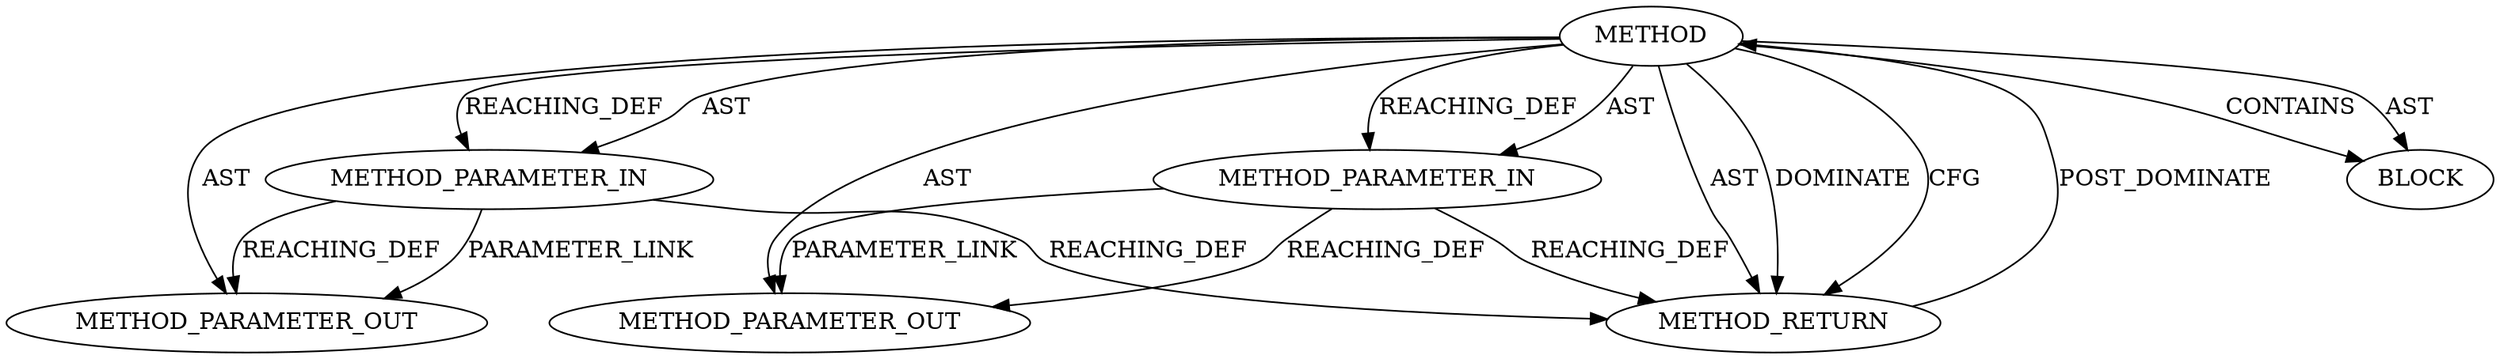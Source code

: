digraph {
  22000 [label=METHOD_PARAMETER_OUT ORDER=2 CODE="p2" IS_VARIADIC=false TYPE_FULL_NAME="ANY" EVALUATION_STRATEGY="BY_VALUE" INDEX=2 NAME="p2"]
  19972 [label=METHOD_PARAMETER_IN ORDER=1 CODE="p1" IS_VARIADIC=false TYPE_FULL_NAME="ANY" EVALUATION_STRATEGY="BY_VALUE" INDEX=1 NAME="p1"]
  19971 [label=METHOD AST_PARENT_TYPE="NAMESPACE_BLOCK" AST_PARENT_FULL_NAME="<global>" ORDER=0 CODE="<empty>" FULL_NAME="smp_store_release" IS_EXTERNAL=true FILENAME="<empty>" SIGNATURE="" NAME="smp_store_release"]
  19973 [label=METHOD_PARAMETER_IN ORDER=2 CODE="p2" IS_VARIADIC=false TYPE_FULL_NAME="ANY" EVALUATION_STRATEGY="BY_VALUE" INDEX=2 NAME="p2"]
  19974 [label=BLOCK ORDER=1 ARGUMENT_INDEX=1 CODE="<empty>" TYPE_FULL_NAME="ANY"]
  21999 [label=METHOD_PARAMETER_OUT ORDER=1 CODE="p1" IS_VARIADIC=false TYPE_FULL_NAME="ANY" EVALUATION_STRATEGY="BY_VALUE" INDEX=1 NAME="p1"]
  19975 [label=METHOD_RETURN ORDER=2 CODE="RET" TYPE_FULL_NAME="ANY" EVALUATION_STRATEGY="BY_VALUE"]
  19971 -> 19972 [label=REACHING_DEF VARIABLE=""]
  19972 -> 19975 [label=REACHING_DEF VARIABLE="p1"]
  19971 -> 19975 [label=AST ]
  19973 -> 22000 [label=PARAMETER_LINK ]
  19971 -> 22000 [label=AST ]
  19971 -> 19974 [label=CONTAINS ]
  19975 -> 19971 [label=POST_DOMINATE ]
  19971 -> 19974 [label=AST ]
  19972 -> 21999 [label=REACHING_DEF VARIABLE="p1"]
  19971 -> 19973 [label=REACHING_DEF VARIABLE=""]
  19971 -> 19972 [label=AST ]
  19971 -> 19975 [label=DOMINATE ]
  19971 -> 19975 [label=CFG ]
  19973 -> 22000 [label=REACHING_DEF VARIABLE="p2"]
  19973 -> 19975 [label=REACHING_DEF VARIABLE="p2"]
  19971 -> 21999 [label=AST ]
  19971 -> 19973 [label=AST ]
  19972 -> 21999 [label=PARAMETER_LINK ]
}
